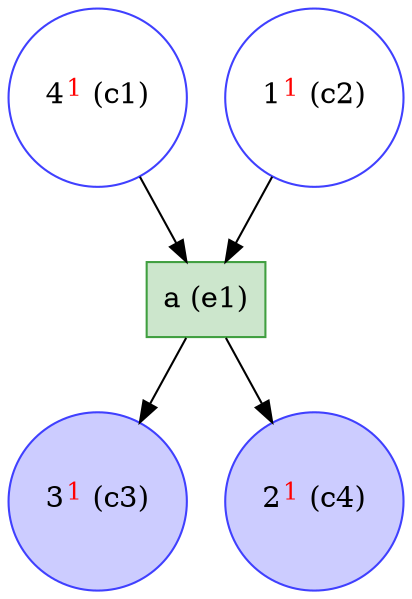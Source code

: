 digraph test {
  c1 -> e1;
  c2 -> e1;
  e1 -> c3;
  e1 -> c4;
  c1 [color="#4040ff" fillcolor="transparent" label= <4<FONT COLOR="red"><SUP>1</SUP></FONT>&nbsp;(c1)> shape=circle style=filled];
  c2 [color="#4040ff" fillcolor="transparent" label= <1<FONT COLOR="red"><SUP>1</SUP></FONT>&nbsp;(c2)> shape=circle style=filled];
  c3 [color="#4040ff" fillcolor="#ccccff" label= <3<FONT COLOR="red"><SUP>1</SUP></FONT>&nbsp;(c3)> shape=circle style=filled];
  c4 [color="#4040ff" fillcolor="#ccccff" label= <2<FONT COLOR="red"><SUP>1</SUP></FONT>&nbsp;(c4)> shape=circle style=filled];
  e1 [color="#409f40" fillcolor="#cce6cc" label="a (e1)" shape=box style=filled];
}
